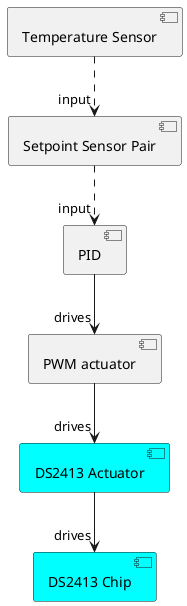 @startuml OneWire control chain
component PID
component PWM as "PWM actuator"
component Actuator as "DS2413 Actuator" #Cyan
component Chip as "DS2413 Chip" #Cyan
component SSP as "Setpoint Sensor Pair"
component Sensor as "Temperature Sensor"

Sensor .down.> "input" SSP
SSP .down.> "input" PID
PID -down-> "drives" PWM
PWM -down-> "drives" Actuator
Actuator -down-> "drives" Chip
@enduml